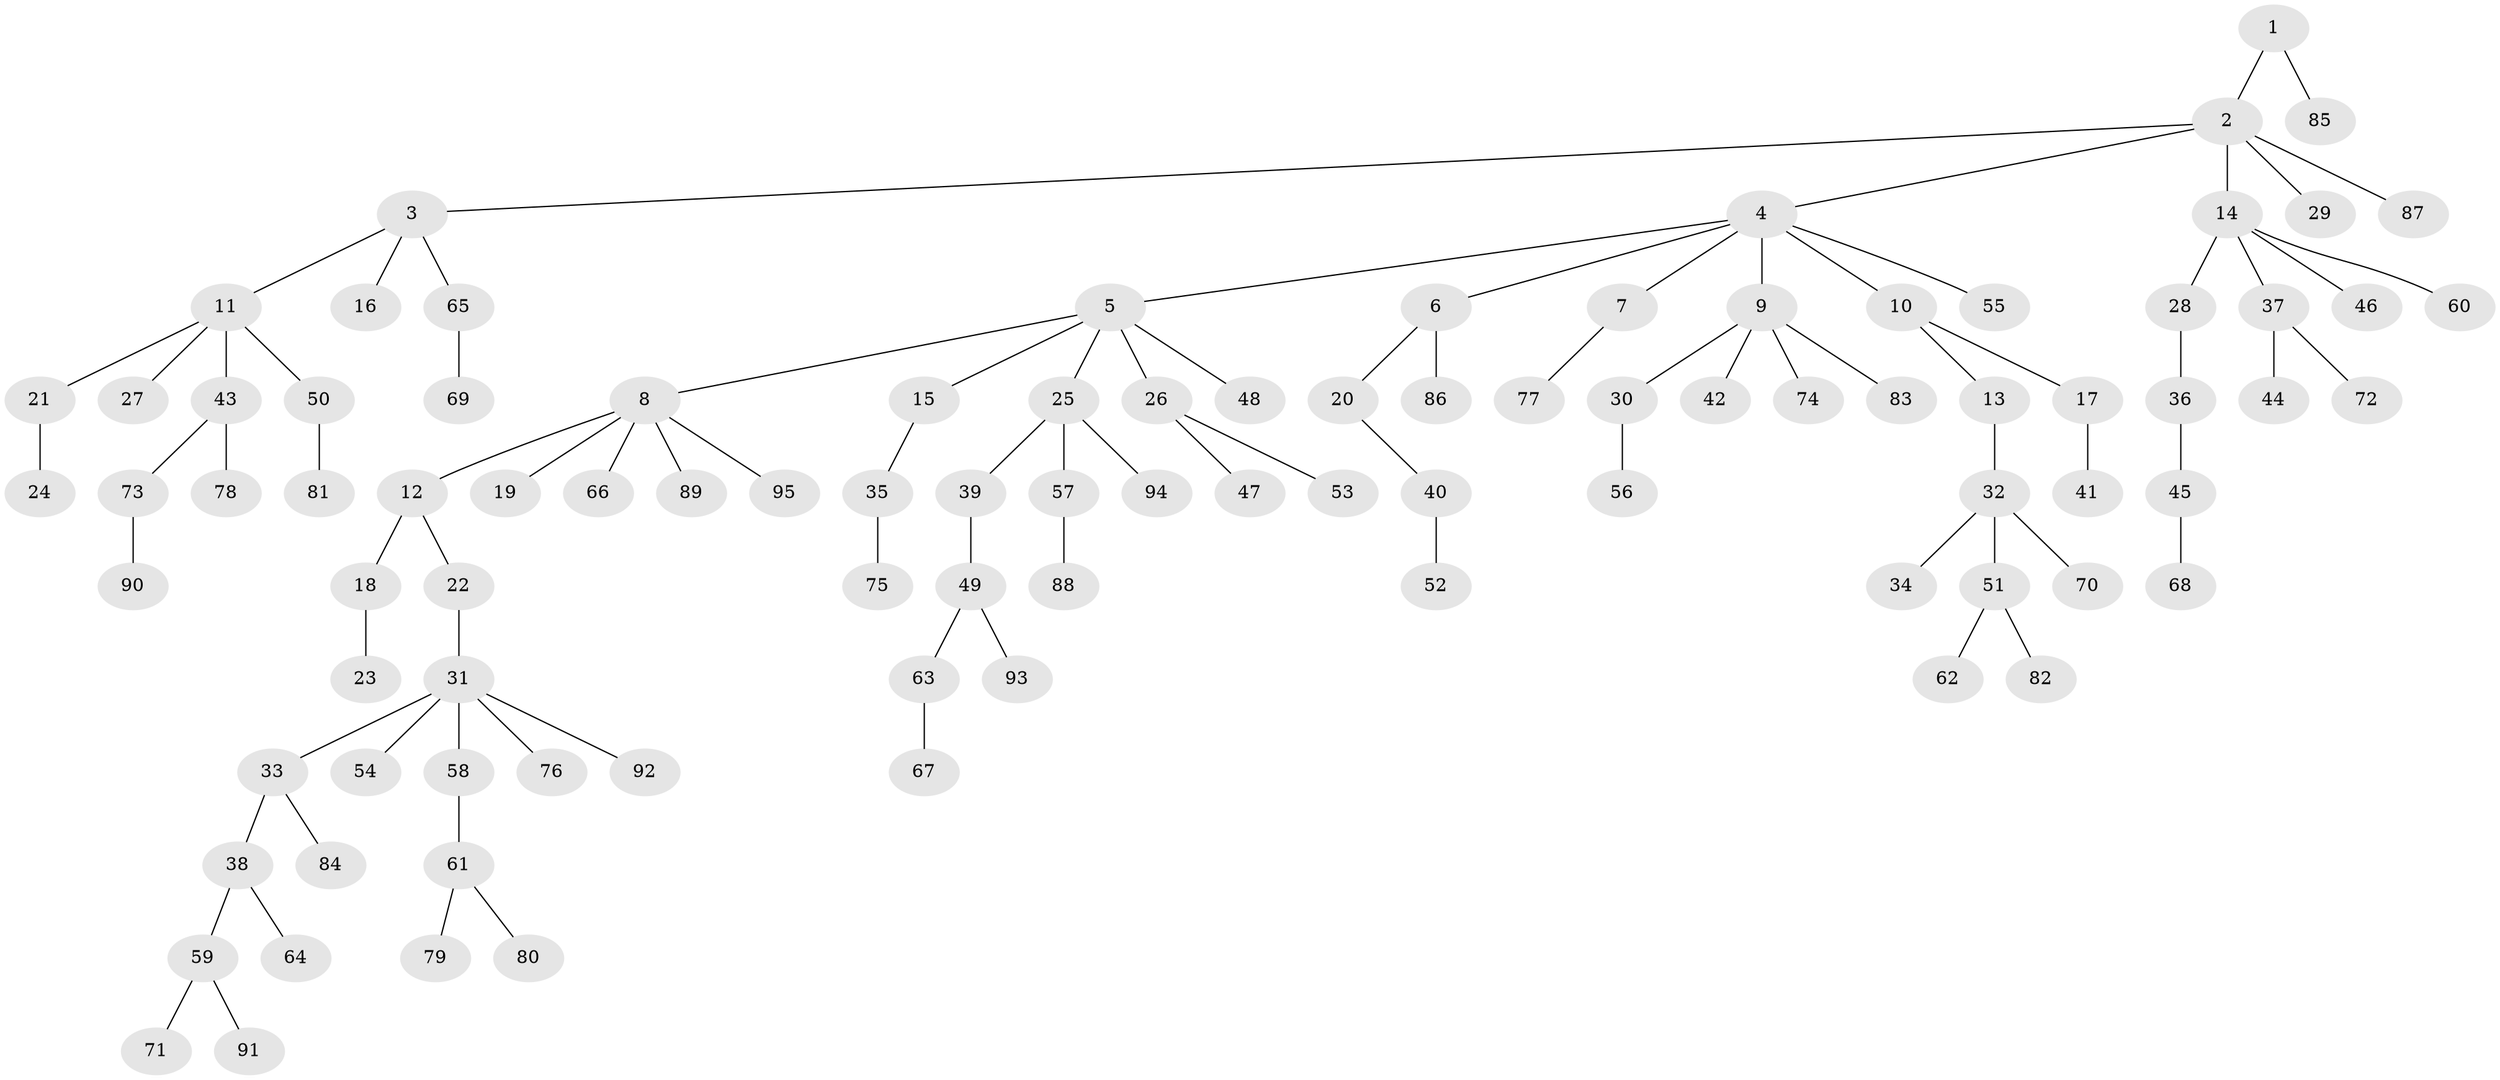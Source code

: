 // Generated by graph-tools (version 1.1) at 2025/52/03/09/25 04:52:42]
// undirected, 95 vertices, 94 edges
graph export_dot {
graph [start="1"]
  node [color=gray90,style=filled];
  1;
  2;
  3;
  4;
  5;
  6;
  7;
  8;
  9;
  10;
  11;
  12;
  13;
  14;
  15;
  16;
  17;
  18;
  19;
  20;
  21;
  22;
  23;
  24;
  25;
  26;
  27;
  28;
  29;
  30;
  31;
  32;
  33;
  34;
  35;
  36;
  37;
  38;
  39;
  40;
  41;
  42;
  43;
  44;
  45;
  46;
  47;
  48;
  49;
  50;
  51;
  52;
  53;
  54;
  55;
  56;
  57;
  58;
  59;
  60;
  61;
  62;
  63;
  64;
  65;
  66;
  67;
  68;
  69;
  70;
  71;
  72;
  73;
  74;
  75;
  76;
  77;
  78;
  79;
  80;
  81;
  82;
  83;
  84;
  85;
  86;
  87;
  88;
  89;
  90;
  91;
  92;
  93;
  94;
  95;
  1 -- 2;
  1 -- 85;
  2 -- 3;
  2 -- 4;
  2 -- 14;
  2 -- 29;
  2 -- 87;
  3 -- 11;
  3 -- 16;
  3 -- 65;
  4 -- 5;
  4 -- 6;
  4 -- 7;
  4 -- 9;
  4 -- 10;
  4 -- 55;
  5 -- 8;
  5 -- 15;
  5 -- 25;
  5 -- 26;
  5 -- 48;
  6 -- 20;
  6 -- 86;
  7 -- 77;
  8 -- 12;
  8 -- 19;
  8 -- 66;
  8 -- 89;
  8 -- 95;
  9 -- 30;
  9 -- 42;
  9 -- 74;
  9 -- 83;
  10 -- 13;
  10 -- 17;
  11 -- 21;
  11 -- 27;
  11 -- 43;
  11 -- 50;
  12 -- 18;
  12 -- 22;
  13 -- 32;
  14 -- 28;
  14 -- 37;
  14 -- 46;
  14 -- 60;
  15 -- 35;
  17 -- 41;
  18 -- 23;
  20 -- 40;
  21 -- 24;
  22 -- 31;
  25 -- 39;
  25 -- 57;
  25 -- 94;
  26 -- 47;
  26 -- 53;
  28 -- 36;
  30 -- 56;
  31 -- 33;
  31 -- 54;
  31 -- 58;
  31 -- 76;
  31 -- 92;
  32 -- 34;
  32 -- 51;
  32 -- 70;
  33 -- 38;
  33 -- 84;
  35 -- 75;
  36 -- 45;
  37 -- 44;
  37 -- 72;
  38 -- 59;
  38 -- 64;
  39 -- 49;
  40 -- 52;
  43 -- 73;
  43 -- 78;
  45 -- 68;
  49 -- 63;
  49 -- 93;
  50 -- 81;
  51 -- 62;
  51 -- 82;
  57 -- 88;
  58 -- 61;
  59 -- 71;
  59 -- 91;
  61 -- 79;
  61 -- 80;
  63 -- 67;
  65 -- 69;
  73 -- 90;
}
